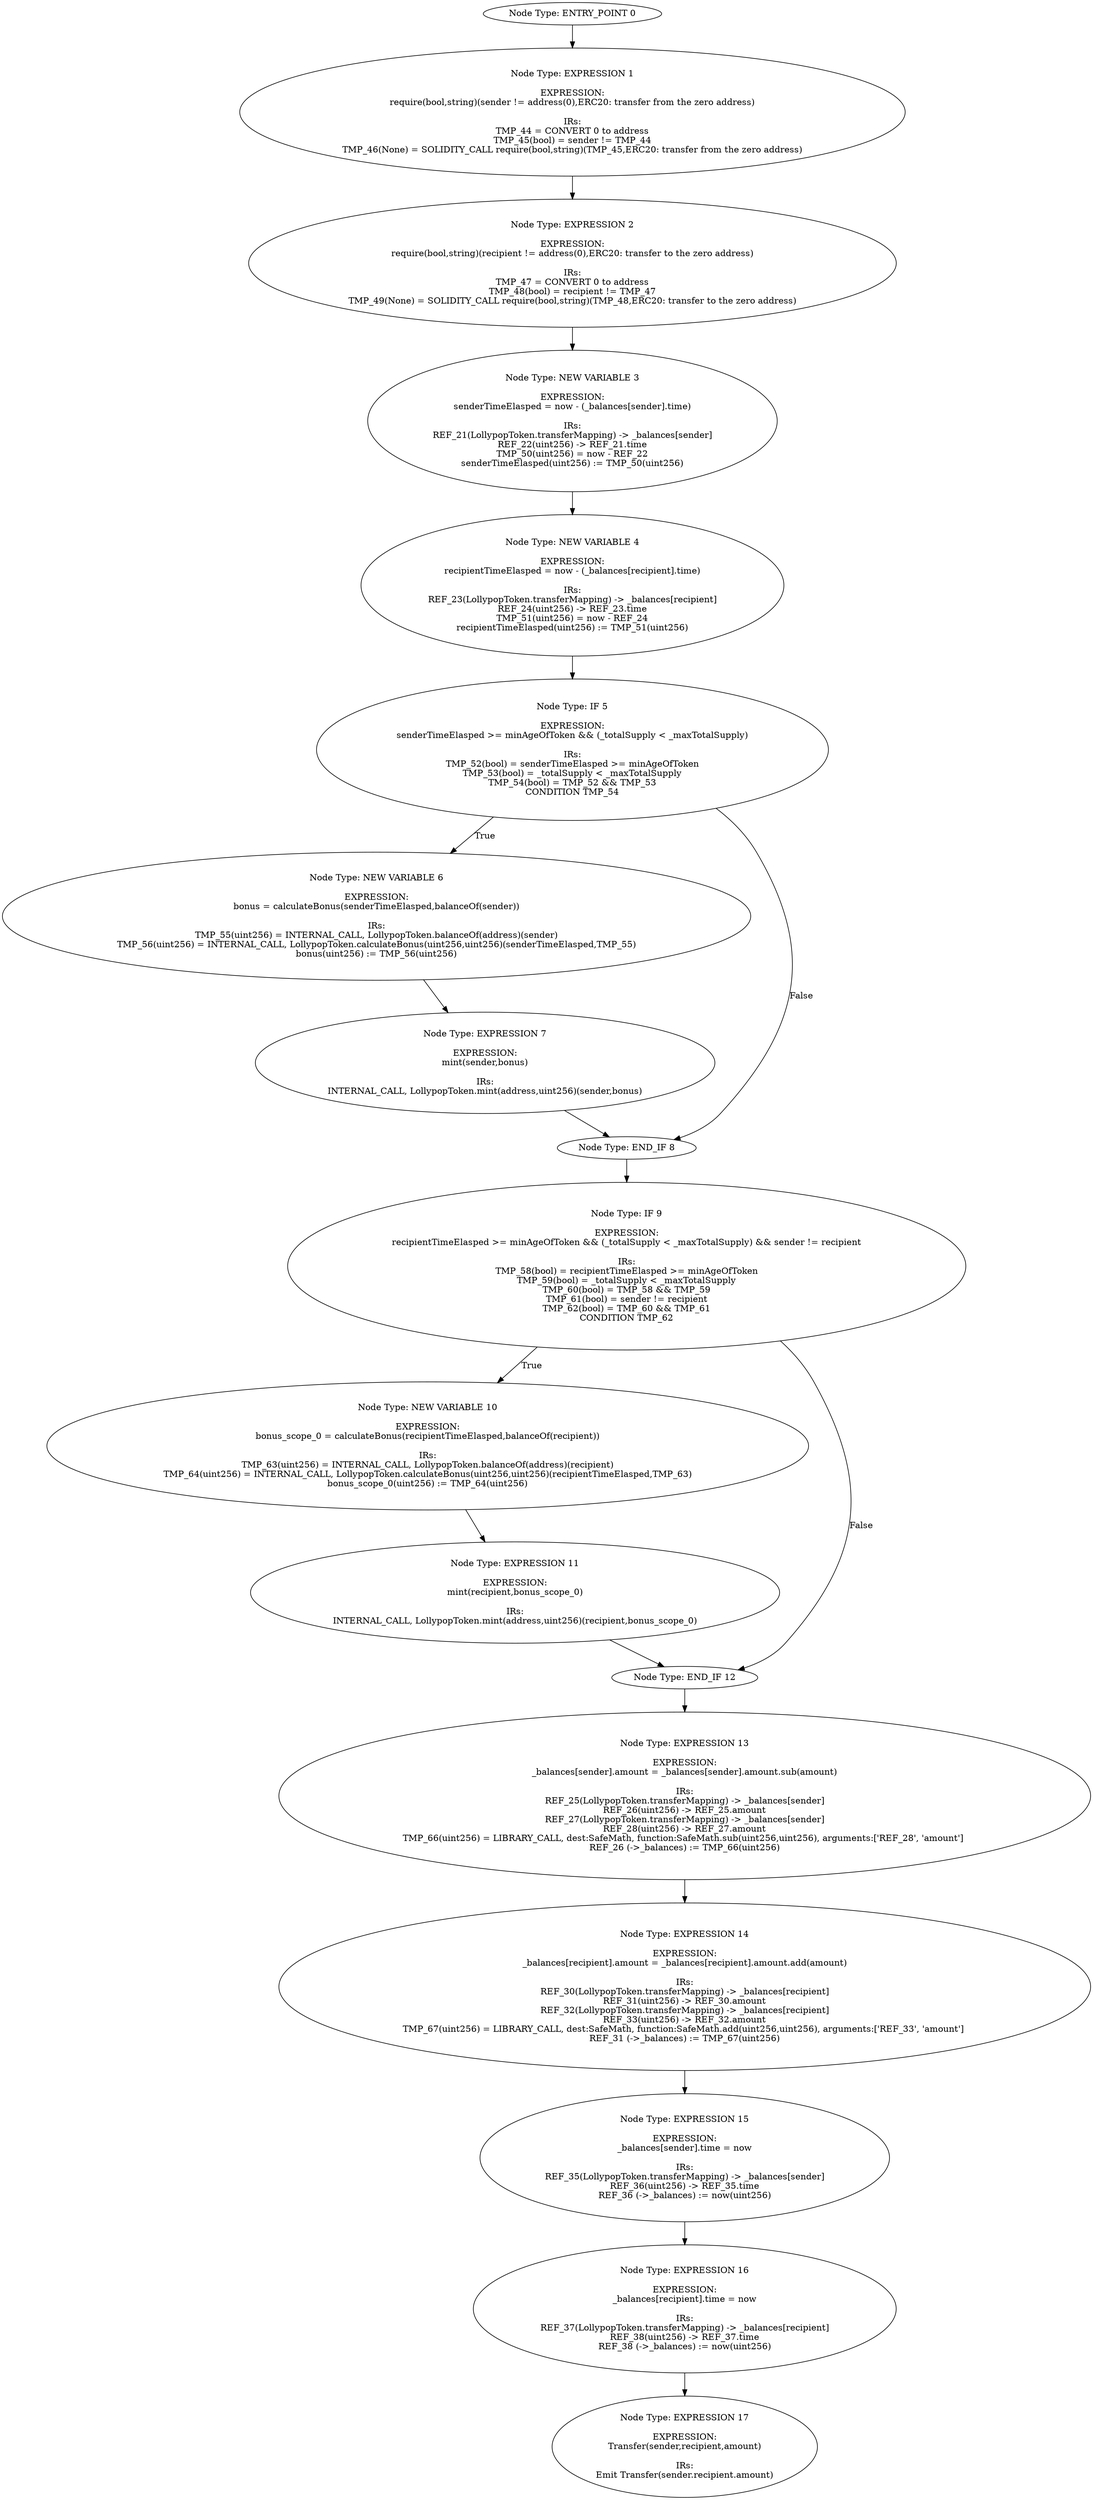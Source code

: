 digraph{
0[label="Node Type: ENTRY_POINT 0
"];
0->1;
1[label="Node Type: EXPRESSION 1

EXPRESSION:
require(bool,string)(sender != address(0),ERC20: transfer from the zero address)

IRs:
TMP_44 = CONVERT 0 to address
TMP_45(bool) = sender != TMP_44
TMP_46(None) = SOLIDITY_CALL require(bool,string)(TMP_45,ERC20: transfer from the zero address)"];
1->2;
2[label="Node Type: EXPRESSION 2

EXPRESSION:
require(bool,string)(recipient != address(0),ERC20: transfer to the zero address)

IRs:
TMP_47 = CONVERT 0 to address
TMP_48(bool) = recipient != TMP_47
TMP_49(None) = SOLIDITY_CALL require(bool,string)(TMP_48,ERC20: transfer to the zero address)"];
2->3;
3[label="Node Type: NEW VARIABLE 3

EXPRESSION:
senderTimeElasped = now - (_balances[sender].time)

IRs:
REF_21(LollypopToken.transferMapping) -> _balances[sender]
REF_22(uint256) -> REF_21.time
TMP_50(uint256) = now - REF_22
senderTimeElasped(uint256) := TMP_50(uint256)"];
3->4;
4[label="Node Type: NEW VARIABLE 4

EXPRESSION:
recipientTimeElasped = now - (_balances[recipient].time)

IRs:
REF_23(LollypopToken.transferMapping) -> _balances[recipient]
REF_24(uint256) -> REF_23.time
TMP_51(uint256) = now - REF_24
recipientTimeElasped(uint256) := TMP_51(uint256)"];
4->5;
5[label="Node Type: IF 5

EXPRESSION:
senderTimeElasped >= minAgeOfToken && (_totalSupply < _maxTotalSupply)

IRs:
TMP_52(bool) = senderTimeElasped >= minAgeOfToken
TMP_53(bool) = _totalSupply < _maxTotalSupply
TMP_54(bool) = TMP_52 && TMP_53
CONDITION TMP_54"];
5->6[label="True"];
5->8[label="False"];
6[label="Node Type: NEW VARIABLE 6

EXPRESSION:
bonus = calculateBonus(senderTimeElasped,balanceOf(sender))

IRs:
TMP_55(uint256) = INTERNAL_CALL, LollypopToken.balanceOf(address)(sender)
TMP_56(uint256) = INTERNAL_CALL, LollypopToken.calculateBonus(uint256,uint256)(senderTimeElasped,TMP_55)
bonus(uint256) := TMP_56(uint256)"];
6->7;
7[label="Node Type: EXPRESSION 7

EXPRESSION:
mint(sender,bonus)

IRs:
INTERNAL_CALL, LollypopToken.mint(address,uint256)(sender,bonus)"];
7->8;
8[label="Node Type: END_IF 8
"];
8->9;
9[label="Node Type: IF 9

EXPRESSION:
recipientTimeElasped >= minAgeOfToken && (_totalSupply < _maxTotalSupply) && sender != recipient

IRs:
TMP_58(bool) = recipientTimeElasped >= minAgeOfToken
TMP_59(bool) = _totalSupply < _maxTotalSupply
TMP_60(bool) = TMP_58 && TMP_59
TMP_61(bool) = sender != recipient
TMP_62(bool) = TMP_60 && TMP_61
CONDITION TMP_62"];
9->10[label="True"];
9->12[label="False"];
10[label="Node Type: NEW VARIABLE 10

EXPRESSION:
bonus_scope_0 = calculateBonus(recipientTimeElasped,balanceOf(recipient))

IRs:
TMP_63(uint256) = INTERNAL_CALL, LollypopToken.balanceOf(address)(recipient)
TMP_64(uint256) = INTERNAL_CALL, LollypopToken.calculateBonus(uint256,uint256)(recipientTimeElasped,TMP_63)
bonus_scope_0(uint256) := TMP_64(uint256)"];
10->11;
11[label="Node Type: EXPRESSION 11

EXPRESSION:
mint(recipient,bonus_scope_0)

IRs:
INTERNAL_CALL, LollypopToken.mint(address,uint256)(recipient,bonus_scope_0)"];
11->12;
12[label="Node Type: END_IF 12
"];
12->13;
13[label="Node Type: EXPRESSION 13

EXPRESSION:
_balances[sender].amount = _balances[sender].amount.sub(amount)

IRs:
REF_25(LollypopToken.transferMapping) -> _balances[sender]
REF_26(uint256) -> REF_25.amount
REF_27(LollypopToken.transferMapping) -> _balances[sender]
REF_28(uint256) -> REF_27.amount
TMP_66(uint256) = LIBRARY_CALL, dest:SafeMath, function:SafeMath.sub(uint256,uint256), arguments:['REF_28', 'amount'] 
REF_26 (->_balances) := TMP_66(uint256)"];
13->14;
14[label="Node Type: EXPRESSION 14

EXPRESSION:
_balances[recipient].amount = _balances[recipient].amount.add(amount)

IRs:
REF_30(LollypopToken.transferMapping) -> _balances[recipient]
REF_31(uint256) -> REF_30.amount
REF_32(LollypopToken.transferMapping) -> _balances[recipient]
REF_33(uint256) -> REF_32.amount
TMP_67(uint256) = LIBRARY_CALL, dest:SafeMath, function:SafeMath.add(uint256,uint256), arguments:['REF_33', 'amount'] 
REF_31 (->_balances) := TMP_67(uint256)"];
14->15;
15[label="Node Type: EXPRESSION 15

EXPRESSION:
_balances[sender].time = now

IRs:
REF_35(LollypopToken.transferMapping) -> _balances[sender]
REF_36(uint256) -> REF_35.time
REF_36 (->_balances) := now(uint256)"];
15->16;
16[label="Node Type: EXPRESSION 16

EXPRESSION:
_balances[recipient].time = now

IRs:
REF_37(LollypopToken.transferMapping) -> _balances[recipient]
REF_38(uint256) -> REF_37.time
REF_38 (->_balances) := now(uint256)"];
16->17;
17[label="Node Type: EXPRESSION 17

EXPRESSION:
Transfer(sender,recipient,amount)

IRs:
Emit Transfer(sender.recipient.amount)"];
}
